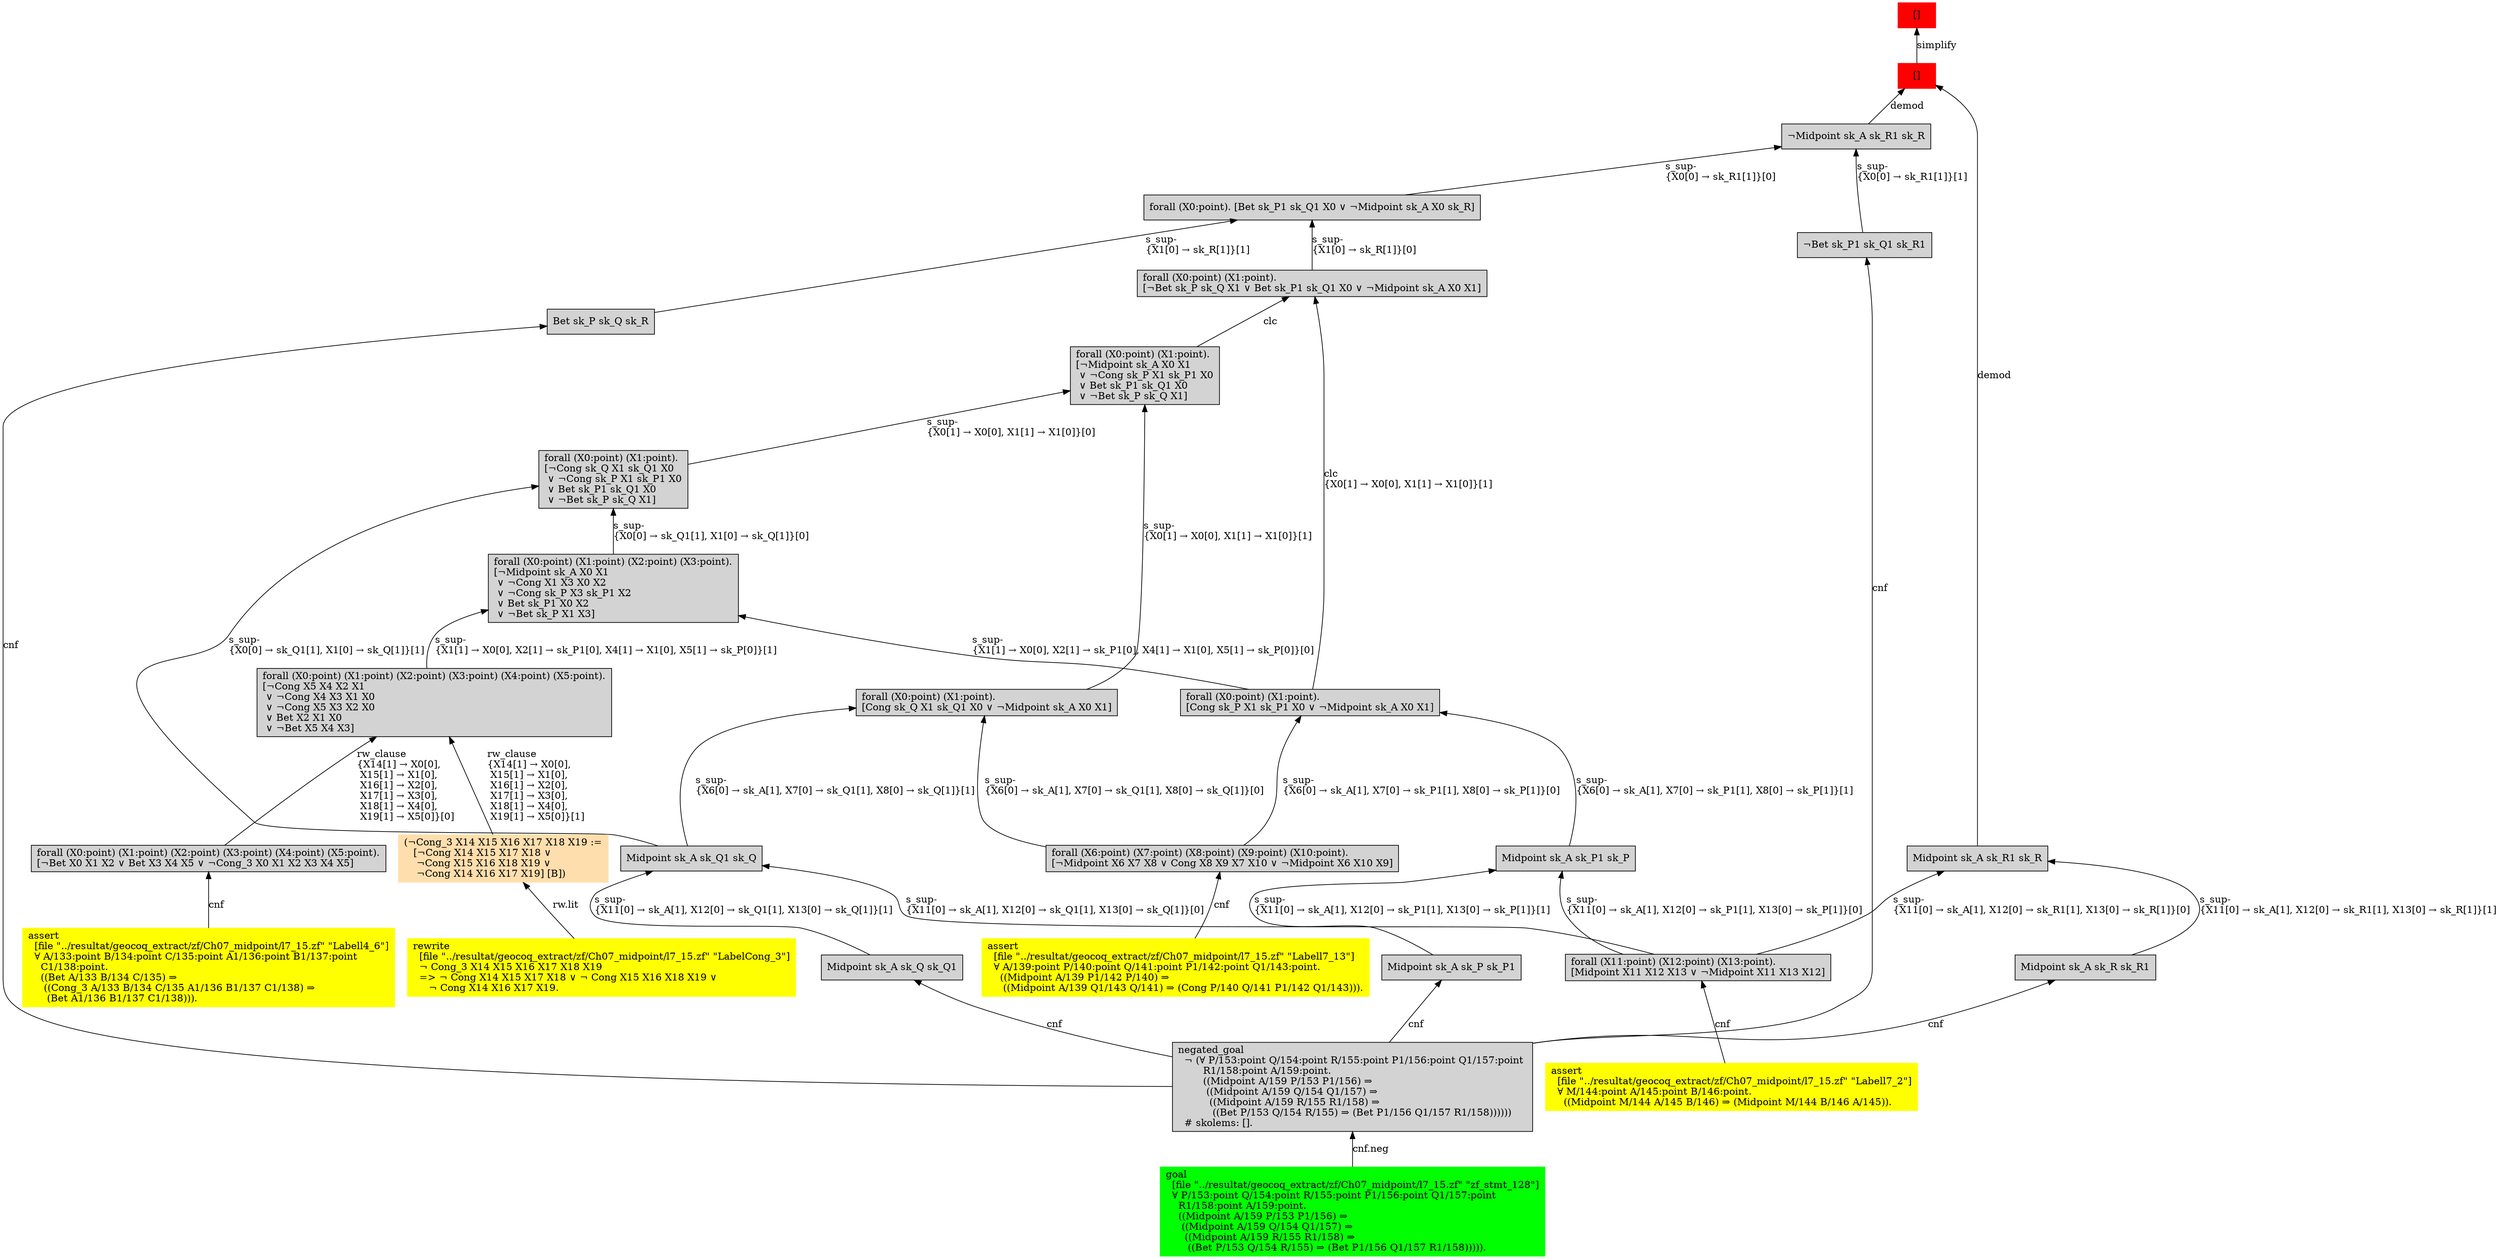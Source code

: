 digraph "unsat_graph" {
  vertex_0 [color=red, label="[]", shape=box, style=filled];
  vertex_0 -> vertex_1 [label="simplify", dir="back"];
  vertex_1 [color=red, label="[]", shape=box, style=filled];
  vertex_1 -> vertex_2 [label="demod", dir="back"];
  vertex_2 [shape=box, label="Midpoint sk_A sk_R1 sk_R\l", style=filled];
  vertex_2 -> vertex_3 [label="s_sup-\l\{X11[0] → sk_A[1], X12[0] → sk_R1[1], X13[0] → sk_R[1]\}[0]\l", dir="back"];
  vertex_3 [shape=box, label="forall (X11:point) (X12:point) (X13:point).\l[Midpoint X11 X12 X13 ∨ ¬Midpoint X11 X13 X12]\l", style=filled];
  vertex_3 -> vertex_4 [label="cnf", dir="back"];
  vertex_4 [color=yellow, shape=box, label="assert\l  [file \"../resultat/geocoq_extract/zf/Ch07_midpoint/l7_15.zf\" \"Labell7_2\"]\l  ∀ M/144:point A/145:point B/146:point.\l    ((Midpoint M/144 A/145 B/146) ⇒ (Midpoint M/144 B/146 A/145)).\l", style=filled];
  vertex_2 -> vertex_5 [label="s_sup-\l\{X11[0] → sk_A[1], X12[0] → sk_R1[1], X13[0] → sk_R[1]\}[1]\l", dir="back"];
  vertex_5 [shape=box, label="Midpoint sk_A sk_R sk_R1\l", style=filled];
  vertex_5 -> vertex_6 [label="cnf", dir="back"];
  vertex_6 [shape=box, label="negated_goal\l  ¬ (∀ P/153:point Q/154:point R/155:point P1/156:point Q1/157:point \l        R1/158:point A/159:point.\l        ((Midpoint A/159 P/153 P1/156) ⇒\l         ((Midpoint A/159 Q/154 Q1/157) ⇒\l          ((Midpoint A/159 R/155 R1/158) ⇒\l           ((Bet P/153 Q/154 R/155) ⇒ (Bet P1/156 Q1/157 R1/158))))))\l  # skolems: [].\l", style=filled];
  vertex_6 -> vertex_7 [label="cnf.neg", dir="back"];
  vertex_7 [color=green, shape=box, label="goal\l  [file \"../resultat/geocoq_extract/zf/Ch07_midpoint/l7_15.zf\" \"zf_stmt_128\"]\l  ∀ P/153:point Q/154:point R/155:point P1/156:point Q1/157:point \l    R1/158:point A/159:point.\l    ((Midpoint A/159 P/153 P1/156) ⇒\l     ((Midpoint A/159 Q/154 Q1/157) ⇒\l      ((Midpoint A/159 R/155 R1/158) ⇒\l       ((Bet P/153 Q/154 R/155) ⇒ (Bet P1/156 Q1/157 R1/158))))).\l", style=filled];
  vertex_1 -> vertex_8 [label="demod", dir="back"];
  vertex_8 [shape=box, label="¬Midpoint sk_A sk_R1 sk_R\l", style=filled];
  vertex_8 -> vertex_9 [label="s_sup-\l\{X0[0] → sk_R1[1]\}[1]\l", dir="back"];
  vertex_9 [shape=box, label="¬Bet sk_P1 sk_Q1 sk_R1\l", style=filled];
  vertex_9 -> vertex_6 [label="cnf", dir="back"];
  vertex_8 -> vertex_10 [label="s_sup-\l\{X0[0] → sk_R1[1]\}[0]\l", dir="back"];
  vertex_10 [shape=box, label="forall (X0:point). [Bet sk_P1 sk_Q1 X0 ∨ ¬Midpoint sk_A X0 sk_R]\l", style=filled];
  vertex_10 -> vertex_11 [label="s_sup-\l\{X1[0] → sk_R[1]\}[0]\l", dir="back"];
  vertex_11 [shape=box, label="forall (X0:point) (X1:point).\l[¬Bet sk_P sk_Q X1 ∨ Bet sk_P1 sk_Q1 X0 ∨ ¬Midpoint sk_A X0 X1]\l", style=filled];
  vertex_11 -> vertex_12 [label="clc\l\{X0[1] → X0[0], X1[1] → X1[0]\}[1]\l", dir="back"];
  vertex_12 [shape=box, label="forall (X0:point) (X1:point).\l[Cong sk_P X1 sk_P1 X0 ∨ ¬Midpoint sk_A X0 X1]\l", style=filled];
  vertex_12 -> vertex_13 [label="s_sup-\l\{X6[0] → sk_A[1], X7[0] → sk_P1[1], X8[0] → sk_P[1]\}[0]\l", dir="back"];
  vertex_13 [shape=box, label="forall (X6:point) (X7:point) (X8:point) (X9:point) (X10:point).\l[¬Midpoint X6 X7 X8 ∨ Cong X8 X9 X7 X10 ∨ ¬Midpoint X6 X10 X9]\l", style=filled];
  vertex_13 -> vertex_14 [label="cnf", dir="back"];
  vertex_14 [color=yellow, shape=box, label="assert\l  [file \"../resultat/geocoq_extract/zf/Ch07_midpoint/l7_15.zf\" \"Labell7_13\"]\l  ∀ A/139:point P/140:point Q/141:point P1/142:point Q1/143:point.\l    ((Midpoint A/139 P1/142 P/140) ⇒\l     ((Midpoint A/139 Q1/143 Q/141) ⇒ (Cong P/140 Q/141 P1/142 Q1/143))).\l", style=filled];
  vertex_12 -> vertex_15 [label="s_sup-\l\{X6[0] → sk_A[1], X7[0] → sk_P1[1], X8[0] → sk_P[1]\}[1]\l", dir="back"];
  vertex_15 [shape=box, label="Midpoint sk_A sk_P1 sk_P\l", style=filled];
  vertex_15 -> vertex_3 [label="s_sup-\l\{X11[0] → sk_A[1], X12[0] → sk_P1[1], X13[0] → sk_P[1]\}[0]\l", dir="back"];
  vertex_15 -> vertex_16 [label="s_sup-\l\{X11[0] → sk_A[1], X12[0] → sk_P1[1], X13[0] → sk_P[1]\}[1]\l", dir="back"];
  vertex_16 [shape=box, label="Midpoint sk_A sk_P sk_P1\l", style=filled];
  vertex_16 -> vertex_6 [label="cnf", dir="back"];
  vertex_11 -> vertex_17 [label="clc", dir="back"];
  vertex_17 [shape=box, label="forall (X0:point) (X1:point).\l[¬Midpoint sk_A X0 X1\l ∨ ¬Cong sk_P X1 sk_P1 X0\l ∨ Bet sk_P1 sk_Q1 X0\l ∨ ¬Bet sk_P sk_Q X1]\l", style=filled];
  vertex_17 -> vertex_18 [label="s_sup-\l\{X0[1] → X0[0], X1[1] → X1[0]\}[0]\l", dir="back"];
  vertex_18 [shape=box, label="forall (X0:point) (X1:point).\l[¬Cong sk_Q X1 sk_Q1 X0\l ∨ ¬Cong sk_P X1 sk_P1 X0\l ∨ Bet sk_P1 sk_Q1 X0\l ∨ ¬Bet sk_P sk_Q X1]\l", style=filled];
  vertex_18 -> vertex_19 [label="s_sup-\l\{X0[0] → sk_Q1[1], X1[0] → sk_Q[1]\}[0]\l", dir="back"];
  vertex_19 [shape=box, label="forall (X0:point) (X1:point) (X2:point) (X3:point).\l[¬Midpoint sk_A X0 X1\l ∨ ¬Cong X1 X3 X0 X2\l ∨ ¬Cong sk_P X3 sk_P1 X2\l ∨ Bet sk_P1 X0 X2\l ∨ ¬Bet sk_P X1 X3]\l", style=filled];
  vertex_19 -> vertex_20 [label="s_sup-\l\{X1[1] → X0[0], X2[1] → sk_P1[0], X4[1] → X1[0], X5[1] → sk_P[0]\}[1]\l", dir="back"];
  vertex_20 [shape=box, label="forall (X0:point) (X1:point) (X2:point) (X3:point) (X4:point) (X5:point).\l[¬Cong X5 X4 X2 X1\l ∨ ¬Cong X4 X3 X1 X0\l ∨ ¬Cong X5 X3 X2 X0\l ∨ Bet X2 X1 X0\l ∨ ¬Bet X5 X4 X3]\l", style=filled];
  vertex_20 -> vertex_21 [label="rw_clause\l\{X14[1] → X0[0], \l X15[1] → X1[0], \l X16[1] → X2[0], \l X17[1] → X3[0], \l X18[1] → X4[0], \l X19[1] → X5[0]\}[1]\l", dir="back"];
  vertex_21 [color=navajowhite, shape=box, label="(¬Cong_3 X14 X15 X16 X17 X18 X19 :=\l   [¬Cong X14 X15 X17 X18 ∨ \l    ¬Cong X15 X16 X18 X19 ∨ \l    ¬Cong X14 X16 X17 X19] [B])\l", style=filled];
  vertex_21 -> vertex_22 [label="rw.lit", dir="back"];
  vertex_22 [color=yellow, shape=box, label="rewrite\l  [file \"../resultat/geocoq_extract/zf/Ch07_midpoint/l7_15.zf\" \"LabelCong_3\"]\l  ¬ Cong_3 X14 X15 X16 X17 X18 X19\l  =\> ¬ Cong X14 X15 X17 X18 ∨ ¬ Cong X15 X16 X18 X19 ∨ \l     ¬ Cong X14 X16 X17 X19.\l", style=filled];
  vertex_20 -> vertex_23 [label="rw_clause\l\{X14[1] → X0[0], \l X15[1] → X1[0], \l X16[1] → X2[0], \l X17[1] → X3[0], \l X18[1] → X4[0], \l X19[1] → X5[0]\}[0]\l", dir="back"];
  vertex_23 [shape=box, label="forall (X0:point) (X1:point) (X2:point) (X3:point) (X4:point) (X5:point).\l[¬Bet X0 X1 X2 ∨ Bet X3 X4 X5 ∨ ¬Cong_3 X0 X1 X2 X3 X4 X5]\l", style=filled];
  vertex_23 -> vertex_24 [label="cnf", dir="back"];
  vertex_24 [color=yellow, shape=box, label="assert\l  [file \"../resultat/geocoq_extract/zf/Ch07_midpoint/l7_15.zf\" \"Labell4_6\"]\l  ∀ A/133:point B/134:point C/135:point A1/136:point B1/137:point \l    C1/138:point.\l    ((Bet A/133 B/134 C/135) ⇒\l     ((Cong_3 A/133 B/134 C/135 A1/136 B1/137 C1/138) ⇒\l      (Bet A1/136 B1/137 C1/138))).\l", style=filled];
  vertex_19 -> vertex_12 [label="s_sup-\l\{X1[1] → X0[0], X2[1] → sk_P1[0], X4[1] → X1[0], X5[1] → sk_P[0]\}[0]\l", dir="back"];
  vertex_18 -> vertex_25 [label="s_sup-\l\{X0[0] → sk_Q1[1], X1[0] → sk_Q[1]\}[1]\l", dir="back"];
  vertex_25 [shape=box, label="Midpoint sk_A sk_Q1 sk_Q\l", style=filled];
  vertex_25 -> vertex_3 [label="s_sup-\l\{X11[0] → sk_A[1], X12[0] → sk_Q1[1], X13[0] → sk_Q[1]\}[0]\l", dir="back"];
  vertex_25 -> vertex_26 [label="s_sup-\l\{X11[0] → sk_A[1], X12[0] → sk_Q1[1], X13[0] → sk_Q[1]\}[1]\l", dir="back"];
  vertex_26 [shape=box, label="Midpoint sk_A sk_Q sk_Q1\l", style=filled];
  vertex_26 -> vertex_6 [label="cnf", dir="back"];
  vertex_17 -> vertex_27 [label="s_sup-\l\{X0[1] → X0[0], X1[1] → X1[0]\}[1]\l", dir="back"];
  vertex_27 [shape=box, label="forall (X0:point) (X1:point).\l[Cong sk_Q X1 sk_Q1 X0 ∨ ¬Midpoint sk_A X0 X1]\l", style=filled];
  vertex_27 -> vertex_13 [label="s_sup-\l\{X6[0] → sk_A[1], X7[0] → sk_Q1[1], X8[0] → sk_Q[1]\}[0]\l", dir="back"];
  vertex_27 -> vertex_25 [label="s_sup-\l\{X6[0] → sk_A[1], X7[0] → sk_Q1[1], X8[0] → sk_Q[1]\}[1]\l", dir="back"];
  vertex_10 -> vertex_28 [label="s_sup-\l\{X1[0] → sk_R[1]\}[1]\l", dir="back"];
  vertex_28 [shape=box, label="Bet sk_P sk_Q sk_R\l", style=filled];
  vertex_28 -> vertex_6 [label="cnf", dir="back"];
  }


